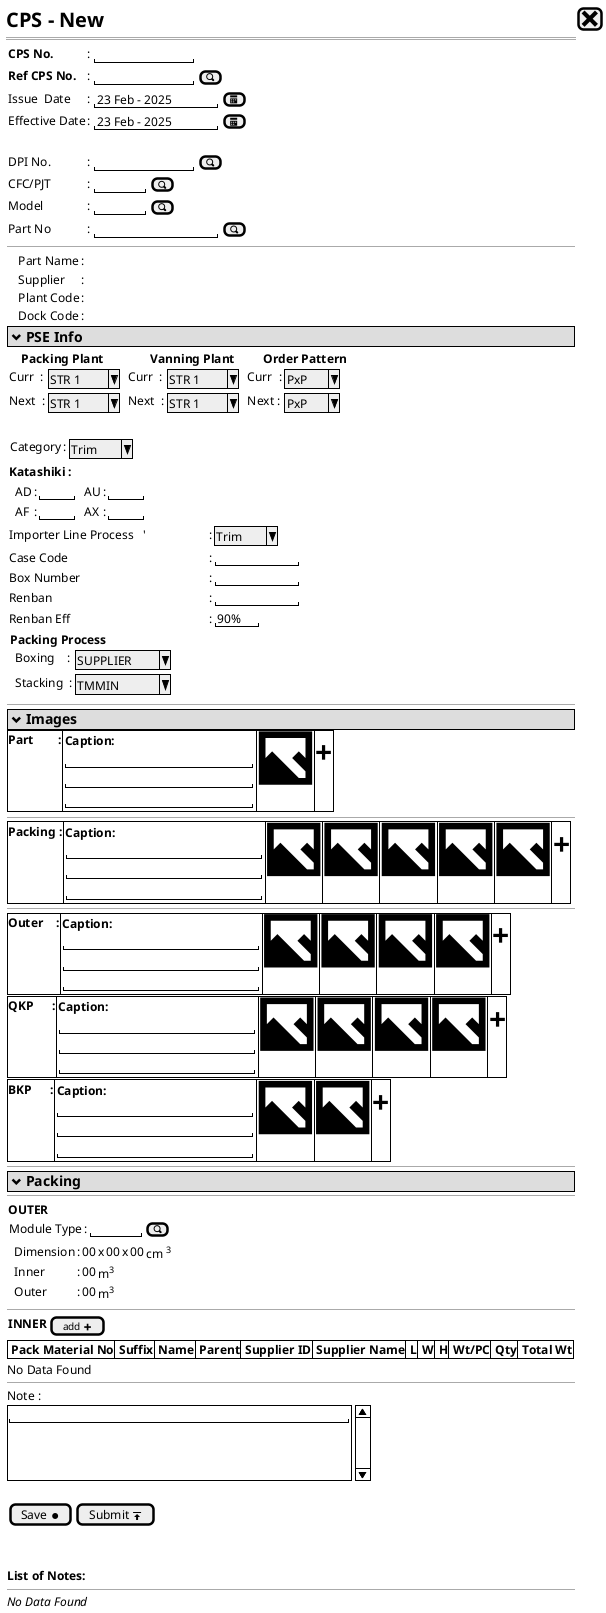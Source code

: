 @startuml
@startsalt
{
  <b><size:20>CPS - New |[<size:25><&x>]|*
  ==
  {
    {
      <b>CPS No.      |: {|"            " |}
      <b>Ref CPS No.  |: {|"            "| [<&magnifying-glass>]}| *
      Issue  Date     |: {| " 23 Feb - 2025 " | [<&calendar>]|}
      Effective Date  |: {| " 23 Feb - 2025 " | [<&calendar>]|}
      .
      DPI No.        |: {|"            " | [<&magnifying-glass>]}| *
      CFC/PJT        |: {|"      "  | [<&magnifying-glass>]}
      Model          |: {|"      "  | [<&magnifying-glass>]}
      Part No        |: {|"               " | [<&magnifying-glass>]}
    }
    --
    {
      .|.|Part Name   |: |*
      .|.|Supplier    |: ||*
      .|.|Plant Code  |: ||*
      .|.|Dock Code   |: ||*

    }
    {*
      <b><size:14> <&chevron-bottom> PSE Info
    }
    'pse inputed fields
    { 
      {
        |<b>    Packing Plant |*        |  .      | <b>       Vanning Plant |*             |. | <b>     Order Pattern  |*
        |Curr  :          |{ ^ STR 1 ^ }|  .      |Curr  :           |{ ^ STR 1 ^ }      |. |Curr  :            |{ ^ PxP ^ }|*
        |Next  :          |{ ^ STR 1 ^ }|  .      |Next  :           |{ ^ STR 1 ^ }      |. | Next :            |{ ^ PxP ^ }|*      
      }
      .
      {
        {Category       |:| { ^ Trim ^ }|}*
        <b>Katashiki :
        {
          .|AD  |:| "    "|. |AU  |:| "    "|* 
          .|AF  |:| "    "|. |AX  |:| "    "|*
        }
      }
      {
        Importer Line Process   '|:| ^ Trim ^ |*
        Case Code                |:| "          "|*
        Box Number               |:| "          "|*
        Renban                   |:| "          "|*
        Renban Eff               |:| " 90% "|*
        {
          |<b>Packing Process |*        |* 
          . |Boxing    :          |{ ^ SUPPLIER ^ }|*  
          . |Stacking  :          |{ ^  TMMIN   ^ }|*  
        }
      }
    }
    'end pse input detail    
    --
    {*
      <b><size:14> <&chevron-bottom> Images
    }
    {#
      |<b>Part        :|{ 
        <b>Caption: 
        "                       "
        "                       "
        "                       "
      }|<size:80><&image>|<size:30><b>+|*
    }
    --
    {#
      |<b>Packing : |{ 
        <b>Caption: 
        "                        "
        "                        "
        "                        "
      }|<size:80><&image>|<size:80><&image>|<size:80><&image>|<size:80><&image>|<size:80><&image>|<size:30><b>+|*
    }
    --
    {#
      |<b>Outer    : |{ 
        <b>Caption: 
        "                        "
        "                        "
        "                        "
      }|<size:80><&image>|<size:80><&image>|<size:80><&image>|<size:80><&image>|<size:30><b>+|*
    }
    {#
      |<b>QKP      : |{ 
        <b>Caption: 
        "                        "
        "                        "
        "                        "
      }|<size:80><&image>|<size:80><&image>|<size:80><&image>|<size:80><&image>|<size:30><b>+|*
    }
    {#
      |<b>BKP      : |{ 
        <b>Caption: 
        "                        "
        "                        "
        "                        "
      }|<size:80><&image>||<size:80><&image>|<size:30><b>+|*
    }
    --
    {*
      <b><size:14> <&chevron-bottom> Packing
    }
    --
    {
      <b>OUTER
      { Module Type     |: |"      " | [<&magnifying-glass>] | }*  
      {
        .| Dimension     |: | 00 | x | 00 | x | 00 | cm <sup>3</sup> |*
        .| Inner         |: | 00 | m<sup>3</sup>                      |*
        .| Outer         |: | 00 | m<sup>3</sup>                      |*
      }
    }
    --
    {
      |<b>INNER   | [<size:10>add <&plus>] |*
    }
    {#
      |<b> Pack Material No     |<b> Suffix |<b> Name      |<b> Parent    |<b> Supplier ID |<b> Supplier Name |<b> L  |<b> W  |<b> H  |<b> Wt/PC |<b> Qty |<b> Total Wt |*
    }
    No Data Found
    --
    Note :
    {SI
      "                                          "
      .
      .
      .
    }
    .
    {[Save <&media-record>] | [Submit <&data-transfer-upload>]}
    .
    .
    <b>List of Notes:
    --
    <i>No Data Found 
  }
}
@endsalt
@enduml
